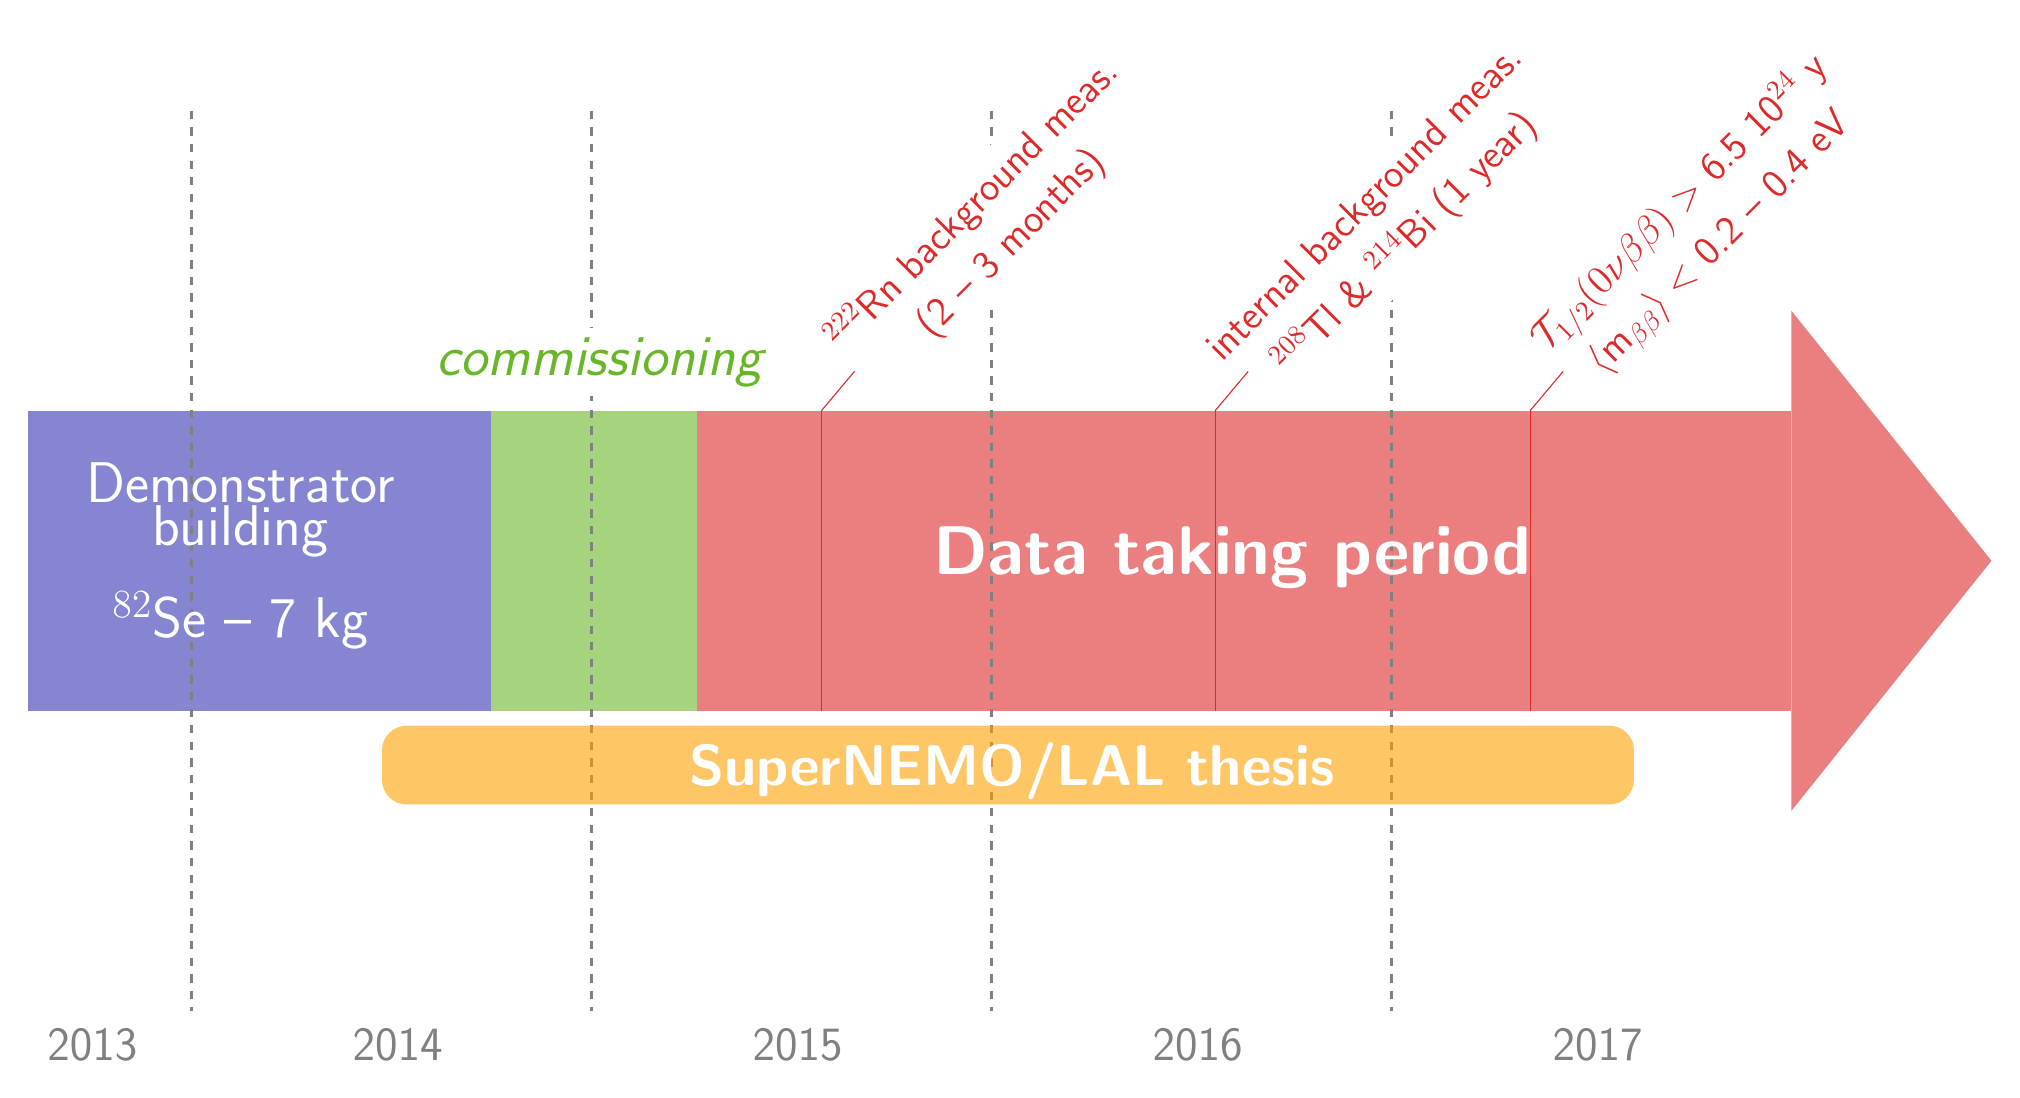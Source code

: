 
\begin{tikzpicture}[y=-1cm]
  \sf
  \definecolor{blue}{RGB}{51,51,179}
  \definecolor{green}{RGB}{105,182,40}
  \definecolor{red}{RGB}{221,42,43}
  \definecolor{orange}{RGB}{255,160,0}

  \tikzstyle{year} = [color=gray, dashed, very thick]
  \tikzstyle{ctor} = [color=blue, ultra thick, fill, opacity=0.6]
  \tikzstyle{data} = [red, opacity=0.6]
  \tikzstyle{com}  = [green, opacity=0.6]
  \tikzstyle{these}  = [orange, opacity=0.6, rounded corners=2ex]

  \fill[com] (8.89,7.62) rectangle (11.5,11.43);
  \fill[data] (25.4,6.35) -- (27.94,9.525) -- (25.4,12.7) -- (25.4,6.35) -- cycle;
  \fill[data] (11.5,7.62) rectangle (25.4,11.43);
  \fill[ctor] (3,7.62) rectangle (8.89,11.43);

  %% \draw[year] (3.81,3.81) -- (3.81,15.24);
  \draw[year] (5.08,3.81) -- (5.08,15.24);
  \draw[year] (10.16,3.81) -- (10.16,15.24);
  \draw[year] (15.24,3.81) -- (15.24,15.24);
  \draw[year] (20.32,3.81) -- (20.32,15.24);
  %%\draw[black] (25.4,3.81) -- (25.4,15.24);

  \path (3.127,15.875)  node[text=gray,anchor=base west]  {\LARGE{}2013};
  \path (7.003,15.875)  node[text=gray,anchor=base west]  {\LARGE{}2014};
  \path (12.082,15.875) node[text=gray,anchor=base west] {\LARGE{}2015};
  \path (17.163,15.875) node[text=gray,anchor=base west] {\LARGE{}2016};
  \path (22.242,15.875) node[text=gray,anchor=base west] {\LARGE{}2017};

  \path (18.3,9.475) node[text=white] {\Huge{}\textbf{Data taking period}};

  \path (5.7,8.875) node[text=white, text width=5cm, align=center] {\huge{}Demonstrator building};
  \begin{scope}[yshift=-40pt]
    \path (5.7,8.875) node[text=white] {\huge{}$^{82}$Se -- 7 kg};
  \end{scope}

  \begin{scope}[yshift=-7cm, xshift=10.3cm]
    \path (0.0,0.0) node[text=green, fill=white] {\huge{}\emph{commissioning}};
  \end{scope}

  %% Jalon
  \begin{scope}[xshift=8cm]
    \draw[red] (5.08,7.62) -- (5.08,11.43);
    \draw[red] (5.08,7.62) -- (5.5,7.12);
    \begin{scope}[yshift=-5cm, xshift=7cm]
      \path (0.0,0.0) node[text=red, fill=white, rotate=45] {\Large{}$^{222}$Rn background meas.};
      \path (0.5,0.5) node[text=red, fill=white, rotate=45] {\Large{}(2 -- 3 months)};
    \end{scope}
  \end{scope}

  \begin{scope}[xshift=13cm]
    \draw[red] (5.08,7.62) -- (5.08,11.43);
    \draw[red] (5.08,7.62) -- (5.5,7.12);
    \begin{scope}[yshift=-5cm, xshift=7cm]
      \path (0.0,0.0) node[text=red, fill=white, rotate=45] {\Large{}internal background meas.};
      \path (0.5,0.5) node[text=red, fill=white, rotate=45] {\Large{}$^{208}$Tl \& $^{214}$Bi (1 year)};
      %%    \path (1.0,1.0) node[text=red, fill=white, rotate=45] {\large{}(2 -- 3 mois)};
    \end{scope}
  \end{scope}

  \begin{scope}[xshift=17cm]
    \draw[red] (5.08,7.62) -- (5.08,11.43);
    \draw[red] (5.08,7.62) -- (5.5,7.12);
    \begin{scope}[yshift=-5cm, xshift=7cm]
      \path (0.0,0.0) node[text=red, fill=white, rotate=45] {\Large{}$\mathcal{T}_{1/2}(0\nu\beta\beta)>$ 6.5 10$^{24}$ y};
      \path (0.5,0.5) node[text=red, fill=white, rotate=45] {\Large{}$\langle$m$_{\beta\beta}\rangle<$ 0.2 -- 0.4 eV};
    \end{scope}
  \end{scope}

  \begin{scope}[yshift=-4cm]
    \fill[these] (7.5,7.62) rectangle (23.4,8.62);
    \path (15.5,8.2) node[text=white] {\huge{}\textbf{SuperNEMO/LAL thesis}};
  \end{scope}

\end{tikzpicture}%

%% Configure (x)emacs for this file ...
%% Local Variables:
%% mode: latex
%% End:
